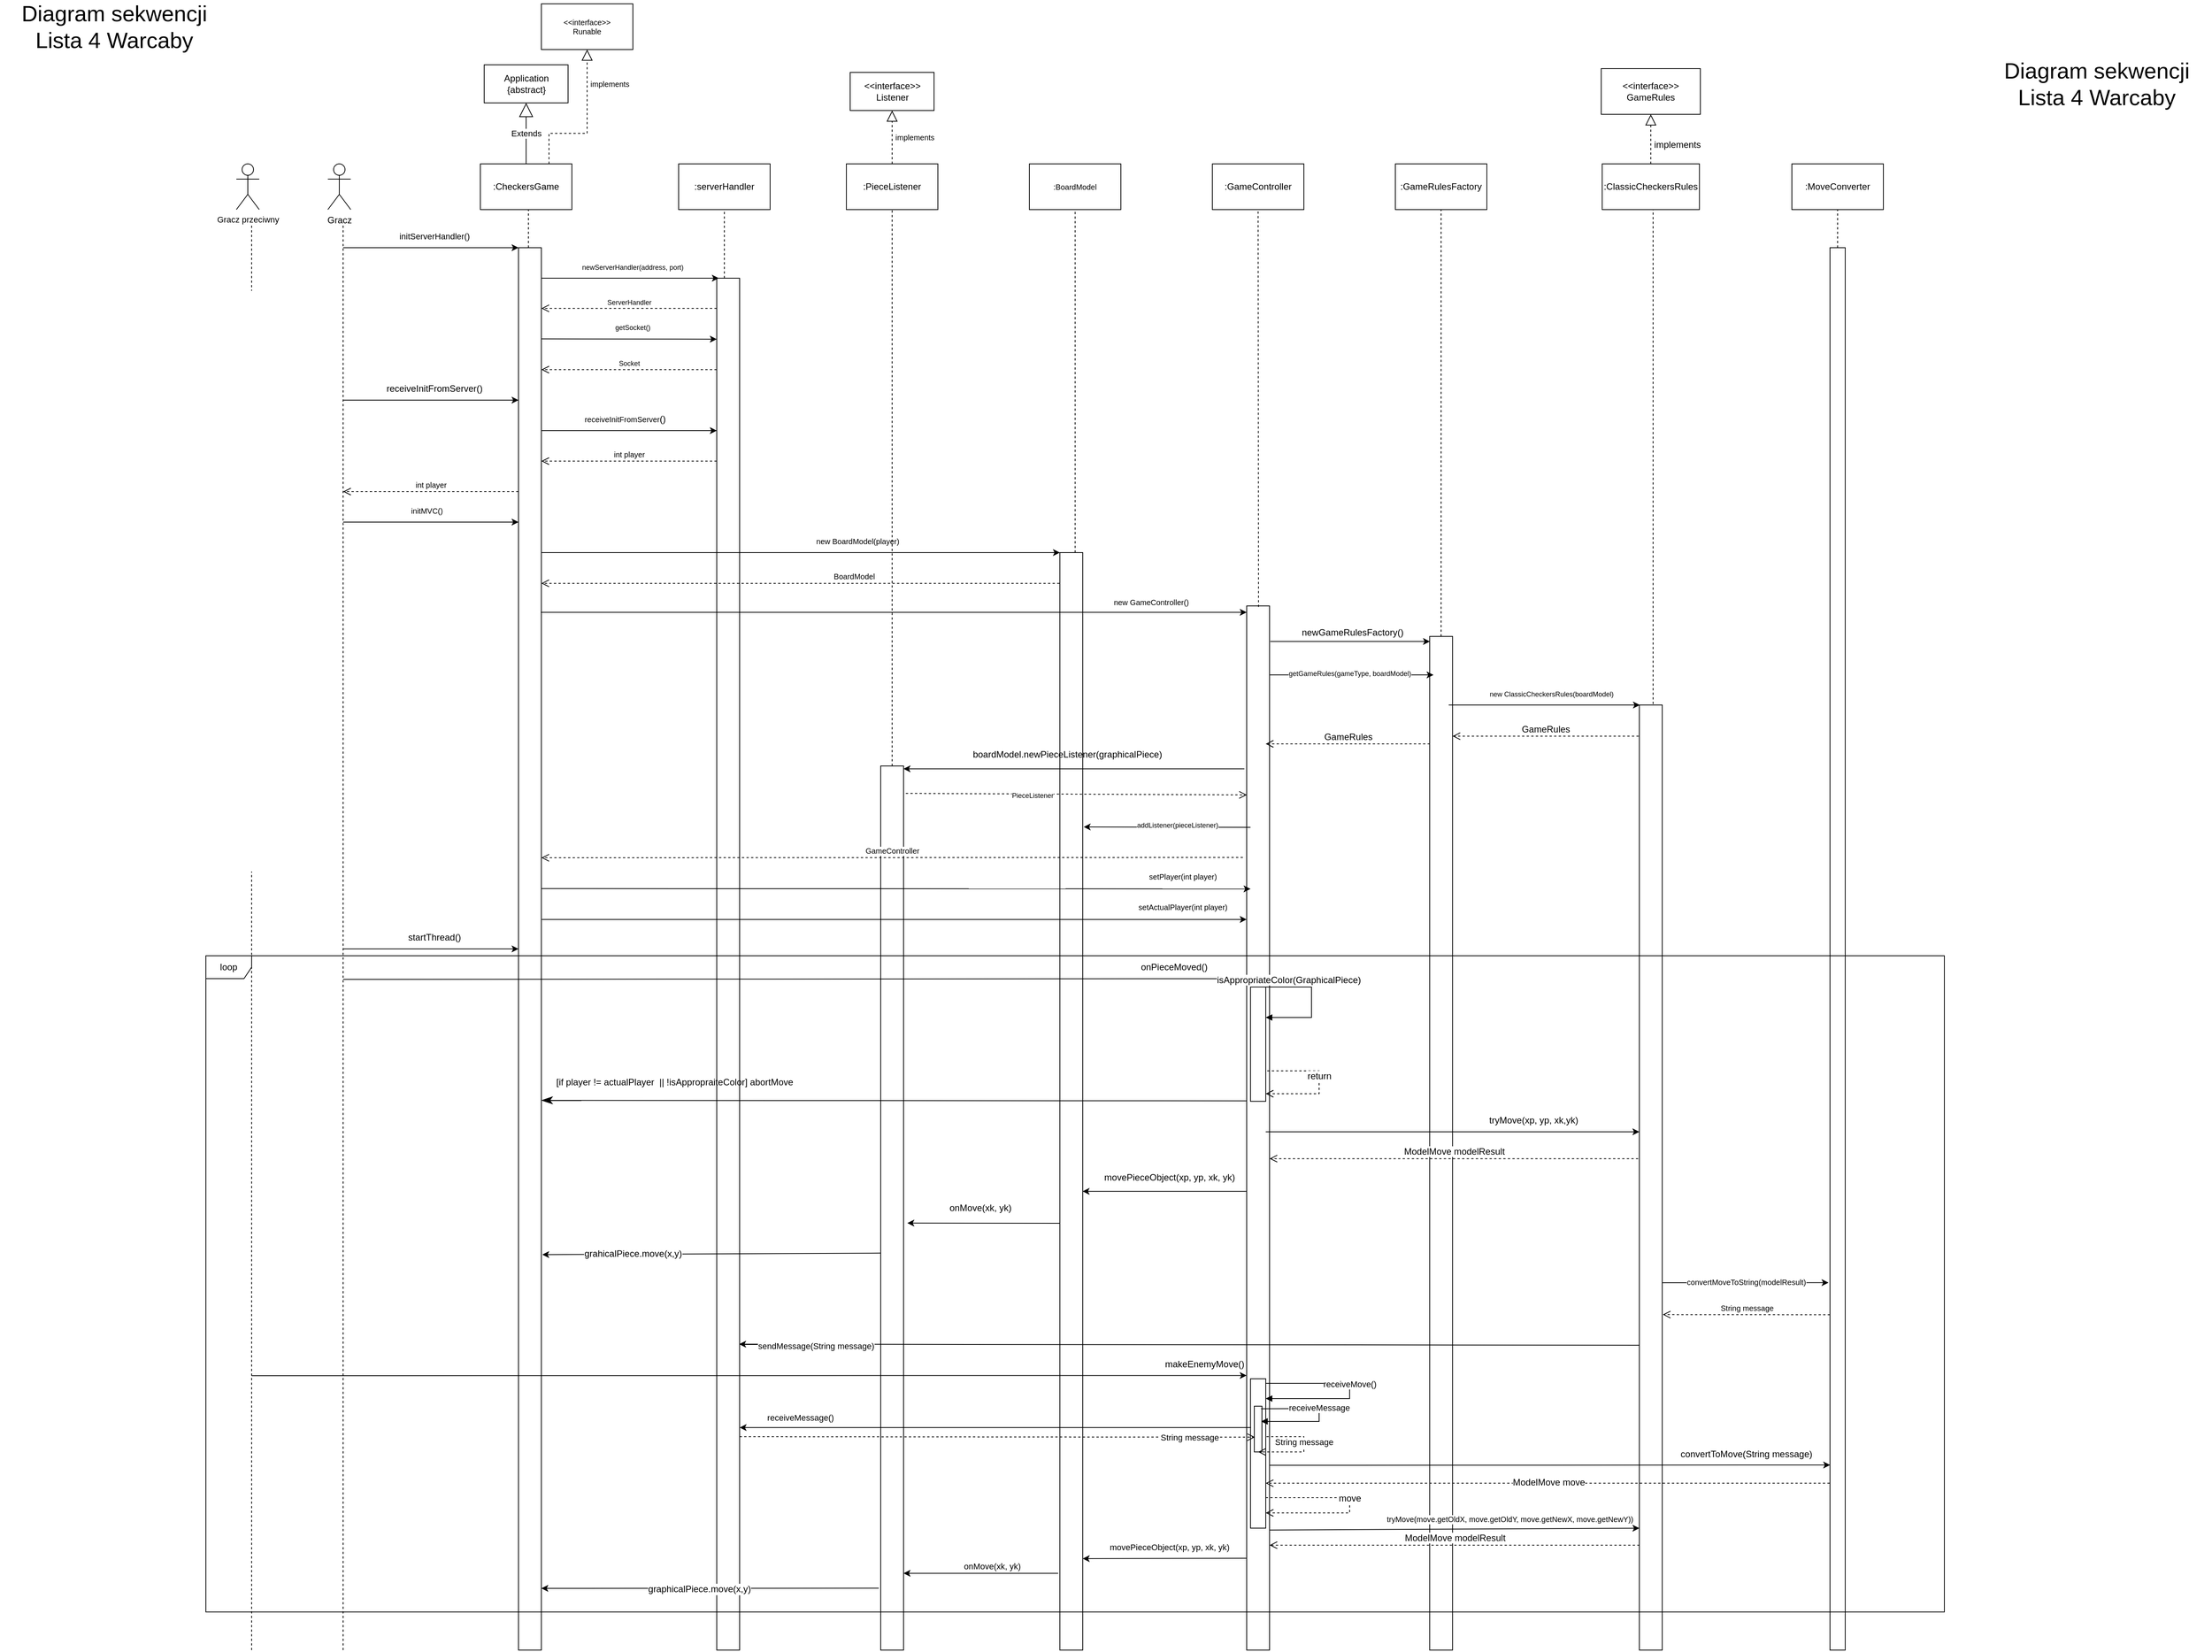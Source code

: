 <mxfile version="20.8.10" type="device"><diagram name="Strona-1" id="lXrNMwkZXR7AoX8-k053"><mxGraphModel dx="1886" dy="1742" grid="1" gridSize="10" guides="1" tooltips="1" connect="1" arrows="1" fold="1" page="1" pageScale="1" pageWidth="827" pageHeight="1169" math="0" shadow="0"><root><mxCell id="0"/><mxCell id="1" parent="0"/><mxCell id="76UnnW4tgVue0KUKoOTe-1" value="Gracz" style="shape=umlActor;verticalLabelPosition=bottom;verticalAlign=top;html=1;outlineConnect=0;" vertex="1" parent="1"><mxGeometry x="340" y="130" width="30" height="60" as="geometry"/></mxCell><mxCell id="76UnnW4tgVue0KUKoOTe-7" value="" style="endArrow=none;dashed=1;html=1;rounded=0;" edge="1" parent="1"><mxGeometry width="50" height="50" relative="1" as="geometry"><mxPoint x="360" y="2080" as="sourcePoint"/><mxPoint x="360" y="210" as="targetPoint"/></mxGeometry></mxCell><mxCell id="76UnnW4tgVue0KUKoOTe-8" value=":CheckersGame" style="rounded=0;whiteSpace=wrap;html=1;" vertex="1" parent="1"><mxGeometry x="540" y="130" width="120" height="60" as="geometry"/></mxCell><mxCell id="76UnnW4tgVue0KUKoOTe-9" value="" style="endArrow=classic;html=1;rounded=0;" edge="1" parent="1" target="76UnnW4tgVue0KUKoOTe-10"><mxGeometry width="50" height="50" relative="1" as="geometry"><mxPoint x="360" y="240" as="sourcePoint"/><mxPoint x="560" y="240" as="targetPoint"/></mxGeometry></mxCell><mxCell id="76UnnW4tgVue0KUKoOTe-10" value="" style="html=1;points=[];perimeter=orthogonalPerimeter;" vertex="1" parent="1"><mxGeometry x="590" y="240" width="30" height="1840" as="geometry"/></mxCell><mxCell id="76UnnW4tgVue0KUKoOTe-11" value="" style="endArrow=none;dashed=1;html=1;rounded=0;" edge="1" parent="1"><mxGeometry width="50" height="50" relative="1" as="geometry"><mxPoint x="603" y="240" as="sourcePoint"/><mxPoint x="603" y="190" as="targetPoint"/></mxGeometry></mxCell><mxCell id="76UnnW4tgVue0KUKoOTe-12" value="&lt;font style=&quot;font-size: 11px;&quot;&gt;initServerHandler()&lt;/font&gt;" style="text;html=1;strokeColor=none;fillColor=none;align=center;verticalAlign=middle;whiteSpace=wrap;rounded=0;" vertex="1" parent="1"><mxGeometry x="450" y="210" width="60" height="30" as="geometry"/></mxCell><mxCell id="76UnnW4tgVue0KUKoOTe-13" value=":serverHandler" style="rounded=0;whiteSpace=wrap;html=1;" vertex="1" parent="1"><mxGeometry x="800" y="130" width="120" height="60" as="geometry"/></mxCell><mxCell id="76UnnW4tgVue0KUKoOTe-14" value="" style="endArrow=none;dashed=1;html=1;rounded=0;entryX=0.5;entryY=1;entryDx=0;entryDy=0;" edge="1" parent="1" target="76UnnW4tgVue0KUKoOTe-13"><mxGeometry width="50" height="50" relative="1" as="geometry"><mxPoint x="860" y="280" as="sourcePoint"/><mxPoint x="880" y="270" as="targetPoint"/></mxGeometry></mxCell><mxCell id="76UnnW4tgVue0KUKoOTe-15" value="" style="html=1;points=[];perimeter=orthogonalPerimeter;" vertex="1" parent="1"><mxGeometry x="850" y="280" width="30" height="1800" as="geometry"/></mxCell><mxCell id="76UnnW4tgVue0KUKoOTe-16" value="&lt;font style=&quot;font-size: 9px;&quot;&gt;newServerHandler(address, port)&lt;/font&gt;" style="text;html=1;strokeColor=none;fillColor=none;align=center;verticalAlign=middle;whiteSpace=wrap;rounded=0;fontSize=11;" vertex="1" parent="1"><mxGeometry x="660" y="250" width="160" height="30" as="geometry"/></mxCell><mxCell id="76UnnW4tgVue0KUKoOTe-20" value="" style="endArrow=classic;html=1;rounded=0;entryX=0.089;entryY=0;entryDx=0;entryDy=0;entryPerimeter=0;" edge="1" parent="1" target="76UnnW4tgVue0KUKoOTe-15"><mxGeometry width="50" height="50" relative="1" as="geometry"><mxPoint x="620" y="280" as="sourcePoint"/><mxPoint x="700" y="260" as="targetPoint"/></mxGeometry></mxCell><mxCell id="76UnnW4tgVue0KUKoOTe-21" value="ServerHandler" style="html=1;verticalAlign=bottom;endArrow=open;dashed=1;endSize=8;rounded=0;fontSize=9;exitX=0;exitY=0.022;exitDx=0;exitDy=0;exitPerimeter=0;" edge="1" parent="1" source="76UnnW4tgVue0KUKoOTe-15" target="76UnnW4tgVue0KUKoOTe-10"><mxGeometry relative="1" as="geometry"><mxPoint x="476.66" y="280.32" as="sourcePoint"/><mxPoint x="330" y="280.32" as="targetPoint"/></mxGeometry></mxCell><mxCell id="76UnnW4tgVue0KUKoOTe-22" value="" style="endArrow=classic;html=1;rounded=0;fontSize=9;exitX=1;exitY=0.065;exitDx=0;exitDy=0;exitPerimeter=0;" edge="1" parent="1" source="76UnnW4tgVue0KUKoOTe-10"><mxGeometry width="50" height="50" relative="1" as="geometry"><mxPoint x="330" y="317.28" as="sourcePoint"/><mxPoint x="850" y="360" as="targetPoint"/></mxGeometry></mxCell><mxCell id="76UnnW4tgVue0KUKoOTe-23" value="getSocket()" style="text;html=1;strokeColor=none;fillColor=none;align=center;verticalAlign=middle;whiteSpace=wrap;rounded=0;fontSize=9;" vertex="1" parent="1"><mxGeometry x="710" y="330" width="60" height="30" as="geometry"/></mxCell><mxCell id="76UnnW4tgVue0KUKoOTe-24" value="Socket" style="html=1;verticalAlign=bottom;endArrow=open;dashed=1;endSize=8;rounded=0;fontSize=9;" edge="1" parent="1"><mxGeometry relative="1" as="geometry"><mxPoint x="850" y="400" as="sourcePoint"/><mxPoint x="620" y="400" as="targetPoint"/></mxGeometry></mxCell><mxCell id="76UnnW4tgVue0KUKoOTe-25" value="" style="endArrow=classic;html=1;rounded=0;fontSize=9;" edge="1" parent="1"><mxGeometry width="50" height="50" relative="1" as="geometry"><mxPoint x="360" y="440" as="sourcePoint"/><mxPoint x="590" y="440" as="targetPoint"/></mxGeometry></mxCell><mxCell id="76UnnW4tgVue0KUKoOTe-26" value="&lt;font style=&quot;font-size: 12px;&quot;&gt;receiveInitFromServer()&lt;/font&gt;" style="text;html=1;strokeColor=none;fillColor=none;align=center;verticalAlign=middle;whiteSpace=wrap;rounded=0;fontSize=9;" vertex="1" parent="1"><mxGeometry x="450" y="410" width="60" height="30" as="geometry"/></mxCell><mxCell id="76UnnW4tgVue0KUKoOTe-27" value="&lt;font style=&quot;font-size: 10px;&quot;&gt;receiveInitFromServer&lt;/font&gt;()" style="text;html=1;strokeColor=none;fillColor=none;align=center;verticalAlign=middle;whiteSpace=wrap;rounded=0;fontSize=12;" vertex="1" parent="1"><mxGeometry x="700" y="450" width="60" height="30" as="geometry"/></mxCell><mxCell id="76UnnW4tgVue0KUKoOTe-28" value="" style="endArrow=classic;html=1;rounded=0;fontSize=12;" edge="1" parent="1" source="76UnnW4tgVue0KUKoOTe-10"><mxGeometry width="50" height="50" relative="1" as="geometry"><mxPoint x="720" y="480" as="sourcePoint"/><mxPoint x="850" y="480" as="targetPoint"/></mxGeometry></mxCell><mxCell id="76UnnW4tgVue0KUKoOTe-29" value="int player" style="html=1;verticalAlign=bottom;endArrow=open;dashed=1;endSize=8;rounded=0;fontSize=10;" edge="1" parent="1" source="76UnnW4tgVue0KUKoOTe-15"><mxGeometry relative="1" as="geometry"><mxPoint x="805.33" y="520" as="sourcePoint"/><mxPoint x="620" y="520" as="targetPoint"/></mxGeometry></mxCell><mxCell id="76UnnW4tgVue0KUKoOTe-30" value="int player" style="html=1;verticalAlign=bottom;endArrow=open;dashed=1;endSize=8;rounded=0;fontSize=10;" edge="1" parent="1"><mxGeometry relative="1" as="geometry"><mxPoint x="590" y="560" as="sourcePoint"/><mxPoint x="360" y="560" as="targetPoint"/></mxGeometry></mxCell><mxCell id="76UnnW4tgVue0KUKoOTe-31" value="" style="endArrow=classic;html=1;rounded=0;fontSize=10;" edge="1" parent="1" target="76UnnW4tgVue0KUKoOTe-10"><mxGeometry width="50" height="50" relative="1" as="geometry"><mxPoint x="360" y="600" as="sourcePoint"/><mxPoint x="570" y="600" as="targetPoint"/></mxGeometry></mxCell><mxCell id="76UnnW4tgVue0KUKoOTe-32" value=":BoardModel" style="rounded=0;whiteSpace=wrap;html=1;fontSize=10;" vertex="1" parent="1"><mxGeometry x="1260" y="130" width="120" height="60" as="geometry"/></mxCell><mxCell id="76UnnW4tgVue0KUKoOTe-33" value="" style="endArrow=none;dashed=1;html=1;rounded=0;entryX=0.5;entryY=1;entryDx=0;entryDy=0;" edge="1" parent="1" target="76UnnW4tgVue0KUKoOTe-32"><mxGeometry width="50" height="50" relative="1" as="geometry"><mxPoint x="1320" y="640" as="sourcePoint"/><mxPoint x="1180" y="130" as="targetPoint"/></mxGeometry></mxCell><mxCell id="76UnnW4tgVue0KUKoOTe-34" value="initMVC()" style="text;html=1;strokeColor=none;fillColor=none;align=center;verticalAlign=middle;whiteSpace=wrap;rounded=0;fontSize=10;" vertex="1" parent="1"><mxGeometry x="440" y="570" width="60" height="30" as="geometry"/></mxCell><mxCell id="76UnnW4tgVue0KUKoOTe-35" value="" style="endArrow=classic;html=1;rounded=0;fontSize=10;" edge="1" parent="1" target="76UnnW4tgVue0KUKoOTe-36"><mxGeometry width="50" height="50" relative="1" as="geometry"><mxPoint x="620" y="640" as="sourcePoint"/><mxPoint x="1280" y="640" as="targetPoint"/></mxGeometry></mxCell><mxCell id="76UnnW4tgVue0KUKoOTe-36" value="" style="html=1;points=[];perimeter=orthogonalPerimeter;" vertex="1" parent="1"><mxGeometry x="1300" y="640" width="30" height="1440" as="geometry"/></mxCell><mxCell id="76UnnW4tgVue0KUKoOTe-37" value="new BoardModel(player)" style="text;html=1;strokeColor=none;fillColor=none;align=center;verticalAlign=middle;whiteSpace=wrap;rounded=0;fontSize=10;" vertex="1" parent="1"><mxGeometry x="970" y="610" width="130" height="30" as="geometry"/></mxCell><mxCell id="76UnnW4tgVue0KUKoOTe-38" value="BoardModel" style="html=1;verticalAlign=bottom;endArrow=open;dashed=1;endSize=8;rounded=0;fontSize=10;exitX=-0.019;exitY=0.028;exitDx=0;exitDy=0;exitPerimeter=0;" edge="1" parent="1" source="76UnnW4tgVue0KUKoOTe-36" target="76UnnW4tgVue0KUKoOTe-10"><mxGeometry x="-0.207" relative="1" as="geometry"><mxPoint x="1045.325" y="700.0" as="sourcePoint"/><mxPoint x="700" y="700.0" as="targetPoint"/><mxPoint as="offset"/></mxGeometry></mxCell><mxCell id="76UnnW4tgVue0KUKoOTe-39" value="" style="endArrow=classic;html=1;rounded=0;fontSize=10;exitX=0.974;exitY=0.26;exitDx=0;exitDy=0;exitPerimeter=0;" edge="1" parent="1" source="76UnnW4tgVue0KUKoOTe-10" target="76UnnW4tgVue0KUKoOTe-43"><mxGeometry width="50" height="50" relative="1" as="geometry"><mxPoint x="330.06" y="640.88" as="sourcePoint"/><mxPoint x="1530" y="718" as="targetPoint"/></mxGeometry></mxCell><mxCell id="76UnnW4tgVue0KUKoOTe-40" value="new GameController()" style="text;html=1;strokeColor=none;fillColor=none;align=center;verticalAlign=middle;whiteSpace=wrap;rounded=0;fontSize=10;" vertex="1" parent="1"><mxGeometry x="1360" y="690" width="120" height="30" as="geometry"/></mxCell><mxCell id="76UnnW4tgVue0KUKoOTe-42" value=":GameController" style="rounded=0;whiteSpace=wrap;html=1;" vertex="1" parent="1"><mxGeometry x="1500" y="130" width="120" height="60" as="geometry"/></mxCell><mxCell id="76UnnW4tgVue0KUKoOTe-43" value="" style="html=1;points=[];perimeter=orthogonalPerimeter;" vertex="1" parent="1"><mxGeometry x="1545" y="710" width="30" height="1370" as="geometry"/></mxCell><mxCell id="76UnnW4tgVue0KUKoOTe-44" value="" style="endArrow=none;dashed=1;html=1;rounded=0;entryX=0.5;entryY=1;entryDx=0;entryDy=0;exitX=0.518;exitY=0.001;exitDx=0;exitDy=0;exitPerimeter=0;" edge="1" parent="1" source="76UnnW4tgVue0KUKoOTe-43" target="76UnnW4tgVue0KUKoOTe-42"><mxGeometry width="50" height="50" relative="1" as="geometry"><mxPoint x="1330" y="350" as="sourcePoint"/><mxPoint x="1380" y="300" as="targetPoint"/></mxGeometry></mxCell><mxCell id="76UnnW4tgVue0KUKoOTe-45" value=":GameRulesFactory" style="rounded=0;whiteSpace=wrap;html=1;" vertex="1" parent="1"><mxGeometry x="1740" y="130" width="120" height="60" as="geometry"/></mxCell><mxCell id="76UnnW4tgVue0KUKoOTe-46" value="" style="endArrow=classic;html=1;rounded=0;exitX=1.033;exitY=0.034;exitDx=0;exitDy=0;exitPerimeter=0;entryX=0.01;entryY=0.005;entryDx=0;entryDy=0;entryPerimeter=0;" edge="1" parent="1" source="76UnnW4tgVue0KUKoOTe-43" target="76UnnW4tgVue0KUKoOTe-47"><mxGeometry width="50" height="50" relative="1" as="geometry"><mxPoint x="1600" y="760" as="sourcePoint"/><mxPoint x="1780" y="757" as="targetPoint"/></mxGeometry></mxCell><mxCell id="76UnnW4tgVue0KUKoOTe-47" value="" style="html=1;points=[];perimeter=orthogonalPerimeter;" vertex="1" parent="1"><mxGeometry x="1785" y="750" width="30" height="1330" as="geometry"/></mxCell><mxCell id="76UnnW4tgVue0KUKoOTe-48" value="" style="endArrow=none;dashed=1;html=1;rounded=0;" edge="1" parent="1" source="76UnnW4tgVue0KUKoOTe-47" target="76UnnW4tgVue0KUKoOTe-45"><mxGeometry width="50" height="50" relative="1" as="geometry"><mxPoint x="1860" y="690" as="sourcePoint"/><mxPoint x="1910" y="640" as="targetPoint"/></mxGeometry></mxCell><mxCell id="76UnnW4tgVue0KUKoOTe-49" value="newGameRulesFactory()" style="text;html=1;strokeColor=none;fillColor=none;align=center;verticalAlign=middle;whiteSpace=wrap;rounded=0;" vertex="1" parent="1"><mxGeometry x="1654" y="730" width="60" height="30" as="geometry"/></mxCell><mxCell id="76UnnW4tgVue0KUKoOTe-51" value="" style="endArrow=classic;html=1;rounded=0;entryX=0.167;entryY=0.038;entryDx=0;entryDy=0;entryPerimeter=0;" edge="1" parent="1" source="76UnnW4tgVue0KUKoOTe-43" target="76UnnW4tgVue0KUKoOTe-47"><mxGeometry width="50" height="50" relative="1" as="geometry"><mxPoint x="1590" y="800" as="sourcePoint"/><mxPoint x="1770" y="800" as="targetPoint"/></mxGeometry></mxCell><mxCell id="76UnnW4tgVue0KUKoOTe-52" value="&lt;font style=&quot;font-size: 9px;&quot;&gt;getGameRules(gameType, boardModel)&lt;/font&gt;" style="edgeLabel;html=1;align=center;verticalAlign=middle;resizable=0;points=[];" vertex="1" connectable="0" parent="76UnnW4tgVue0KUKoOTe-51"><mxGeometry x="-0.259" y="3" relative="1" as="geometry"><mxPoint x="25" as="offset"/></mxGeometry></mxCell><mxCell id="76UnnW4tgVue0KUKoOTe-53" value="&lt;font style=&quot;font-size: 12px;&quot;&gt;:ClassicCheckersRules&lt;br&gt;&lt;/font&gt;" style="rounded=0;whiteSpace=wrap;html=1;fontSize=9;" vertex="1" parent="1"><mxGeometry x="2011.25" y="130" width="127.5" height="60" as="geometry"/></mxCell><mxCell id="76UnnW4tgVue0KUKoOTe-54" value="" style="endArrow=classic;html=1;rounded=0;fontSize=9;entryX=0.022;entryY=0;entryDx=0;entryDy=0;entryPerimeter=0;" edge="1" parent="1" target="76UnnW4tgVue0KUKoOTe-55"><mxGeometry width="50" height="50" relative="1" as="geometry"><mxPoint x="1810" y="840" as="sourcePoint"/><mxPoint x="1960" y="850" as="targetPoint"/></mxGeometry></mxCell><mxCell id="76UnnW4tgVue0KUKoOTe-55" value="" style="html=1;points=[];perimeter=orthogonalPerimeter;fontSize=12;" vertex="1" parent="1"><mxGeometry x="2060" y="840" width="30" height="1240" as="geometry"/></mxCell><mxCell id="76UnnW4tgVue0KUKoOTe-56" value="" style="endArrow=none;dashed=1;html=1;rounded=0;fontSize=12;exitX=0.6;exitY=-0.001;exitDx=0;exitDy=0;exitPerimeter=0;" edge="1" parent="1" source="76UnnW4tgVue0KUKoOTe-55"><mxGeometry width="50" height="50" relative="1" as="geometry"><mxPoint x="1910" y="750" as="sourcePoint"/><mxPoint x="2078" y="190" as="targetPoint"/></mxGeometry></mxCell><mxCell id="76UnnW4tgVue0KUKoOTe-57" value="&lt;font style=&quot;font-size: 9px;&quot;&gt;new ClassicCheckersRules(boardModel)&lt;/font&gt;" style="text;html=1;strokeColor=none;fillColor=none;align=center;verticalAlign=middle;whiteSpace=wrap;rounded=0;fontSize=12;" vertex="1" parent="1"><mxGeometry x="1860" y="810" width="170" height="30" as="geometry"/></mxCell><mxCell id="76UnnW4tgVue0KUKoOTe-58" value="GameRules" style="html=1;verticalAlign=bottom;endArrow=open;dashed=1;endSize=8;rounded=0;fontSize=12;exitX=-0.027;exitY=0.033;exitDx=0;exitDy=0;exitPerimeter=0;" edge="1" parent="1" source="76UnnW4tgVue0KUKoOTe-55" target="76UnnW4tgVue0KUKoOTe-47"><mxGeometry relative="1" as="geometry"><mxPoint x="1810" y="830" as="sourcePoint"/><mxPoint x="1730" y="830" as="targetPoint"/></mxGeometry></mxCell><mxCell id="76UnnW4tgVue0KUKoOTe-59" value="GameRules" style="html=1;verticalAlign=bottom;endArrow=open;dashed=1;endSize=8;rounded=0;fontSize=12;exitX=0.011;exitY=0.106;exitDx=0;exitDy=0;exitPerimeter=0;" edge="1" parent="1" source="76UnnW4tgVue0KUKoOTe-47"><mxGeometry relative="1" as="geometry"><mxPoint x="1774.19" y="890.92" as="sourcePoint"/><mxPoint x="1570" y="891" as="targetPoint"/></mxGeometry></mxCell><mxCell id="76UnnW4tgVue0KUKoOTe-60" value=":PieceListener" style="rounded=0;whiteSpace=wrap;html=1;fontSize=12;" vertex="1" parent="1"><mxGeometry x="1020" y="130" width="120" height="60" as="geometry"/></mxCell><mxCell id="76UnnW4tgVue0KUKoOTe-61" value="" style="html=1;points=[];perimeter=orthogonalPerimeter;fontSize=12;" vertex="1" parent="1"><mxGeometry x="1065" y="920" width="30" height="1160" as="geometry"/></mxCell><mxCell id="76UnnW4tgVue0KUKoOTe-62" value="" style="endArrow=none;dashed=1;html=1;rounded=0;fontSize=12;entryX=0.5;entryY=1;entryDx=0;entryDy=0;" edge="1" parent="1" source="76UnnW4tgVue0KUKoOTe-61" target="76UnnW4tgVue0KUKoOTe-60"><mxGeometry width="50" height="50" relative="1" as="geometry"><mxPoint x="1200" y="720" as="sourcePoint"/><mxPoint x="1250" y="670" as="targetPoint"/></mxGeometry></mxCell><mxCell id="76UnnW4tgVue0KUKoOTe-63" value="" style="endArrow=classic;html=1;rounded=0;fontSize=12;exitX=-0.102;exitY=0.156;exitDx=0;exitDy=0;exitPerimeter=0;" edge="1" parent="1" source="76UnnW4tgVue0KUKoOTe-43" target="76UnnW4tgVue0KUKoOTe-61"><mxGeometry width="50" height="50" relative="1" as="geometry"><mxPoint x="1580" y="990" as="sourcePoint"/><mxPoint x="1220" y="930" as="targetPoint"/></mxGeometry></mxCell><mxCell id="76UnnW4tgVue0KUKoOTe-64" value="&lt;font style=&quot;font-size: 12px;&quot;&gt;&lt;font style=&quot;font-size: 12px;&quot;&gt;boardModel&lt;/font&gt;.newPieceListener(graphicalPiece)&lt;/font&gt;" style="text;html=1;strokeColor=none;fillColor=none;align=center;verticalAlign=middle;whiteSpace=wrap;rounded=0;fontSize=10;" vertex="1" parent="1"><mxGeometry x="1280" y="890" width="60" height="30" as="geometry"/></mxCell><mxCell id="76UnnW4tgVue0KUKoOTe-65" value="" style="html=1;verticalAlign=bottom;endArrow=open;dashed=1;endSize=8;rounded=0;fontSize=12;exitX=1.1;exitY=0.031;exitDx=0;exitDy=0;exitPerimeter=0;entryX=0.009;entryY=0.181;entryDx=0;entryDy=0;entryPerimeter=0;" edge="1" parent="1" source="76UnnW4tgVue0KUKoOTe-61" target="76UnnW4tgVue0KUKoOTe-43"><mxGeometry relative="1" as="geometry"><mxPoint x="1280" y="980" as="sourcePoint"/><mxPoint x="1540" y="960" as="targetPoint"/></mxGeometry></mxCell><mxCell id="76UnnW4tgVue0KUKoOTe-66" value="PieceListener" style="edgeLabel;html=1;align=center;verticalAlign=middle;resizable=0;points=[];fontSize=9;" vertex="1" connectable="0" parent="76UnnW4tgVue0KUKoOTe-65"><mxGeometry x="-0.224" y="-2" relative="1" as="geometry"><mxPoint x="-8" as="offset"/></mxGeometry></mxCell><mxCell id="76UnnW4tgVue0KUKoOTe-67" value="" style="endArrow=classic;html=1;rounded=0;fontSize=9;exitX=0.167;exitY=0.212;exitDx=0;exitDy=0;exitPerimeter=0;entryX=1.043;entryY=0.25;entryDx=0;entryDy=0;entryPerimeter=0;" edge="1" parent="1" source="76UnnW4tgVue0KUKoOTe-43" target="76UnnW4tgVue0KUKoOTe-36"><mxGeometry width="50" height="50" relative="1" as="geometry"><mxPoint x="1240" y="1070" as="sourcePoint"/><mxPoint x="1320" y="990" as="targetPoint"/></mxGeometry></mxCell><mxCell id="76UnnW4tgVue0KUKoOTe-68" value="addListener(pieceListener)" style="edgeLabel;html=1;align=center;verticalAlign=middle;resizable=0;points=[];fontSize=9;" vertex="1" connectable="0" parent="76UnnW4tgVue0KUKoOTe-67"><mxGeometry x="-0.441" y="1" relative="1" as="geometry"><mxPoint x="-35" y="-4" as="offset"/></mxGeometry></mxCell><mxCell id="76UnnW4tgVue0KUKoOTe-69" value="GameController" style="html=1;verticalAlign=bottom;endArrow=open;dashed=1;endSize=8;rounded=0;fontSize=10;entryX=1;entryY=0.435;entryDx=0;entryDy=0;entryPerimeter=0;" edge="1" parent="1" target="76UnnW4tgVue0KUKoOTe-10"><mxGeometry relative="1" as="geometry"><mxPoint x="1540" y="1040" as="sourcePoint"/><mxPoint x="1020" y="1090" as="targetPoint"/></mxGeometry></mxCell><mxCell id="76UnnW4tgVue0KUKoOTe-70" value="" style="endArrow=classic;html=1;rounded=0;fontSize=12;exitX=0.996;exitY=0.457;exitDx=0;exitDy=0;exitPerimeter=0;entryX=0.167;entryY=0.271;entryDx=0;entryDy=0;entryPerimeter=0;" edge="1" parent="1" source="76UnnW4tgVue0KUKoOTe-10" target="76UnnW4tgVue0KUKoOTe-43"><mxGeometry width="50" height="50" relative="1" as="geometry"><mxPoint x="750" y="1200" as="sourcePoint"/><mxPoint x="1541" y="1081" as="targetPoint"/></mxGeometry></mxCell><mxCell id="76UnnW4tgVue0KUKoOTe-71" value="setPlayer(int player)" style="text;html=1;strokeColor=none;fillColor=none;align=center;verticalAlign=middle;whiteSpace=wrap;rounded=0;fontSize=10;" vertex="1" parent="1"><mxGeometry x="1400" y="1050" width="122.5" height="30" as="geometry"/></mxCell><mxCell id="76UnnW4tgVue0KUKoOTe-74" value="" style="endArrow=classic;html=1;rounded=0;fontSize=12;exitX=1.022;exitY=0.479;exitDx=0;exitDy=0;exitPerimeter=0;" edge="1" parent="1" source="76UnnW4tgVue0KUKoOTe-10" target="76UnnW4tgVue0KUKoOTe-43"><mxGeometry width="50" height="50" relative="1" as="geometry"><mxPoint x="970" y="1130" as="sourcePoint"/><mxPoint x="1020" y="1080" as="targetPoint"/></mxGeometry></mxCell><mxCell id="76UnnW4tgVue0KUKoOTe-75" value="setActualPlayer(int player)" style="text;html=1;strokeColor=none;fillColor=none;align=center;verticalAlign=middle;whiteSpace=wrap;rounded=0;fontSize=10;" vertex="1" parent="1"><mxGeometry x="1400" y="1090" width="122.5" height="30" as="geometry"/></mxCell><mxCell id="76UnnW4tgVue0KUKoOTe-76" value="" style="endArrow=classic;html=1;rounded=0;fontSize=12;" edge="1" parent="1" target="76UnnW4tgVue0KUKoOTe-10"><mxGeometry width="50" height="50" relative="1" as="geometry"><mxPoint x="360" y="1160" as="sourcePoint"/><mxPoint x="540" y="1220" as="targetPoint"/></mxGeometry></mxCell><mxCell id="76UnnW4tgVue0KUKoOTe-77" value="&lt;font style=&quot;font-size: 12px;&quot;&gt;startThread()&lt;/font&gt;" style="text;html=1;strokeColor=none;fillColor=none;align=center;verticalAlign=middle;whiteSpace=wrap;rounded=0;fontSize=10;" vertex="1" parent="1"><mxGeometry x="450" y="1130" width="60" height="30" as="geometry"/></mxCell><mxCell id="76UnnW4tgVue0KUKoOTe-78" value="" style="endArrow=classic;html=1;rounded=0;fontSize=12;entryX=0.059;entryY=0.357;entryDx=0;entryDy=0;entryPerimeter=0;" edge="1" parent="1" target="76UnnW4tgVue0KUKoOTe-43"><mxGeometry width="50" height="50" relative="1" as="geometry"><mxPoint x="360" y="1200" as="sourcePoint"/><mxPoint x="1130" y="1200" as="targetPoint"/></mxGeometry></mxCell><mxCell id="76UnnW4tgVue0KUKoOTe-79" value="onPieceMoved()" style="text;html=1;strokeColor=none;fillColor=none;align=center;verticalAlign=middle;whiteSpace=wrap;rounded=0;fontSize=12;" vertex="1" parent="1"><mxGeometry x="1420" y="1169" width="60" height="30" as="geometry"/></mxCell><mxCell id="76UnnW4tgVue0KUKoOTe-80" value="" style="html=1;points=[];perimeter=orthogonalPerimeter;fontSize=12;" vertex="1" parent="1"><mxGeometry x="1550" y="1210" width="20" height="150" as="geometry"/></mxCell><mxCell id="76UnnW4tgVue0KUKoOTe-81" value="isAppropriateColor(GraphicalPiece)" style="html=1;verticalAlign=bottom;endArrow=block;rounded=0;fontSize=12;" edge="1" target="76UnnW4tgVue0KUKoOTe-80" parent="1"><mxGeometry x="-0.13" relative="1" as="geometry"><mxPoint x="1620" y="1210" as="sourcePoint"/><mxPoint x="1590" y="1250" as="targetPoint"/><Array as="points"><mxPoint x="1560" y="1210"/><mxPoint x="1630" y="1210"/><mxPoint x="1630" y="1250"/></Array><mxPoint as="offset"/></mxGeometry></mxCell><mxCell id="76UnnW4tgVue0KUKoOTe-82" value="return" style="html=1;verticalAlign=bottom;endArrow=open;dashed=1;endSize=8;rounded=0;fontSize=12;exitX=1.1;exitY=0.733;exitDx=0;exitDy=0;exitPerimeter=0;" edge="1" source="76UnnW4tgVue0KUKoOTe-80" parent="1"><mxGeometry relative="1" as="geometry"><mxPoint x="1570" y="1350" as="targetPoint"/><mxPoint x="1570" y="1280" as="sourcePoint"/><Array as="points"><mxPoint x="1640" y="1320"/><mxPoint x="1640" y="1350"/></Array></mxGeometry></mxCell><mxCell id="76UnnW4tgVue0KUKoOTe-83" value="" style="endArrow=classicThin;endFill=1;endSize=12;html=1;rounded=0;fontSize=12;exitX=-0.011;exitY=0.474;exitDx=0;exitDy=0;exitPerimeter=0;entryX=1;entryY=0.608;entryDx=0;entryDy=0;entryPerimeter=0;" edge="1" parent="1" source="76UnnW4tgVue0KUKoOTe-43" target="76UnnW4tgVue0KUKoOTe-10"><mxGeometry width="160" relative="1" as="geometry"><mxPoint x="1350" y="1380" as="sourcePoint"/><mxPoint x="650" y="1360" as="targetPoint"/></mxGeometry></mxCell><mxCell id="76UnnW4tgVue0KUKoOTe-84" value="[if player != actualPlayer&amp;nbsp; || !isAppropraiteColor] abortMove" style="text;html=1;strokeColor=none;fillColor=none;align=center;verticalAlign=middle;whiteSpace=wrap;rounded=0;fontSize=12;" vertex="1" parent="1"><mxGeometry x="610" y="1320" width="370" height="30" as="geometry"/></mxCell><mxCell id="76UnnW4tgVue0KUKoOTe-85" value="" style="endArrow=classic;html=1;rounded=0;fontSize=12;" edge="1" parent="1"><mxGeometry width="50" height="50" relative="1" as="geometry"><mxPoint x="1570" y="1400" as="sourcePoint"/><mxPoint x="2060" y="1400" as="targetPoint"/></mxGeometry></mxCell><mxCell id="76UnnW4tgVue0KUKoOTe-86" value="&lt;font style=&quot;font-size: 12px;&quot;&gt;tryMove(xp, yp, xk,yk)&lt;/font&gt;" style="text;html=1;strokeColor=none;fillColor=none;align=center;verticalAlign=middle;whiteSpace=wrap;rounded=0;fontSize=9;" vertex="1" parent="1"><mxGeometry x="1860" y="1370" width="122.5" height="30" as="geometry"/></mxCell><mxCell id="76UnnW4tgVue0KUKoOTe-87" value="&lt;font style=&quot;font-size: 12px;&quot;&gt;ModelMove modelResult&lt;/font&gt;" style="html=1;verticalAlign=bottom;endArrow=open;dashed=1;endSize=8;rounded=0;fontSize=10;exitX=-0.049;exitY=0.48;exitDx=0;exitDy=0;exitPerimeter=0;" edge="1" parent="1" source="76UnnW4tgVue0KUKoOTe-55" target="76UnnW4tgVue0KUKoOTe-43"><mxGeometry relative="1" as="geometry"><mxPoint x="1870" y="1490" as="sourcePoint"/><mxPoint x="1648" y="1490" as="targetPoint"/></mxGeometry></mxCell><mxCell id="76UnnW4tgVue0KUKoOTe-88" value="" style="endArrow=classic;html=1;rounded=0;fontSize=12;entryX=0.995;entryY=0.582;entryDx=0;entryDy=0;entryPerimeter=0;" edge="1" parent="1" source="76UnnW4tgVue0KUKoOTe-43" target="76UnnW4tgVue0KUKoOTe-36"><mxGeometry width="50" height="50" relative="1" as="geometry"><mxPoint x="1460" y="1540" as="sourcePoint"/><mxPoint x="1510" y="1490" as="targetPoint"/></mxGeometry></mxCell><mxCell id="76UnnW4tgVue0KUKoOTe-89" value="movePieceObject(xp, yp, xk, yk)" style="text;html=1;strokeColor=none;fillColor=none;align=center;verticalAlign=middle;whiteSpace=wrap;rounded=0;fontSize=12;" vertex="1" parent="1"><mxGeometry x="1350" y="1445" width="187.5" height="30" as="geometry"/></mxCell><mxCell id="76UnnW4tgVue0KUKoOTe-90" value="" style="endArrow=classic;html=1;rounded=0;fontSize=12;entryX=1.167;entryY=0.517;entryDx=0;entryDy=0;entryPerimeter=0;" edge="1" parent="1" target="76UnnW4tgVue0KUKoOTe-61"><mxGeometry width="50" height="50" relative="1" as="geometry"><mxPoint x="1300" y="1520" as="sourcePoint"/><mxPoint x="1110" y="1520" as="targetPoint"/></mxGeometry></mxCell><mxCell id="76UnnW4tgVue0KUKoOTe-91" value="&lt;font style=&quot;font-size: 12px;&quot;&gt;onMove(xk, yk)&lt;/font&gt;" style="text;html=1;strokeColor=none;fillColor=none;align=center;verticalAlign=middle;whiteSpace=wrap;rounded=0;fontSize=9;" vertex="1" parent="1"><mxGeometry x="1150.5" y="1485" width="90" height="30" as="geometry"/></mxCell><mxCell id="76UnnW4tgVue0KUKoOTe-92" value="" style="endArrow=classic;html=1;rounded=0;fontSize=12;entryX=1.04;entryY=0.718;entryDx=0;entryDy=0;entryPerimeter=0;exitX=0.007;exitY=0.551;exitDx=0;exitDy=0;exitPerimeter=0;" edge="1" parent="1" source="76UnnW4tgVue0KUKoOTe-61" target="76UnnW4tgVue0KUKoOTe-10"><mxGeometry width="50" height="50" relative="1" as="geometry"><mxPoint x="1060" y="1560" as="sourcePoint"/><mxPoint x="940" y="1560" as="targetPoint"/></mxGeometry></mxCell><mxCell id="76UnnW4tgVue0KUKoOTe-93" value="&lt;font style=&quot;font-size: 12px;&quot;&gt;grahicalPiece.move(x,y)&lt;/font&gt;" style="edgeLabel;html=1;align=center;verticalAlign=middle;resizable=0;points=[];fontSize=11;" vertex="1" connectable="0" parent="1"><mxGeometry x="740" y="1560" as="geometry"/></mxCell><mxCell id="76UnnW4tgVue0KUKoOTe-94" value=":MoveConverter" style="rounded=0;whiteSpace=wrap;html=1;fontSize=12;" vertex="1" parent="1"><mxGeometry x="2260" y="130" width="120" height="60" as="geometry"/></mxCell><mxCell id="76UnnW4tgVue0KUKoOTe-95" value="" style="endArrow=none;dashed=1;html=1;rounded=0;fontSize=12;entryX=0.5;entryY=1;entryDx=0;entryDy=0;" edge="1" parent="1" target="76UnnW4tgVue0KUKoOTe-94"><mxGeometry width="50" height="50" relative="1" as="geometry"><mxPoint x="2320" y="240" as="sourcePoint"/><mxPoint x="2260" y="60" as="targetPoint"/></mxGeometry></mxCell><mxCell id="76UnnW4tgVue0KUKoOTe-96" value="" style="html=1;points=[];perimeter=orthogonalPerimeter;fontSize=12;" vertex="1" parent="1"><mxGeometry x="2310" y="240" width="20" height="1840" as="geometry"/></mxCell><mxCell id="76UnnW4tgVue0KUKoOTe-97" value="" style="endArrow=classic;html=1;rounded=0;fontSize=12;entryX=-0.097;entryY=0.738;entryDx=0;entryDy=0;entryPerimeter=0;" edge="1" parent="1" target="76UnnW4tgVue0KUKoOTe-96"><mxGeometry width="50" height="50" relative="1" as="geometry"><mxPoint x="2090" y="1598" as="sourcePoint"/><mxPoint x="2609.675" y="1501.54" as="targetPoint"/></mxGeometry></mxCell><mxCell id="76UnnW4tgVue0KUKoOTe-98" value="convertMoveToString(modelResult)" style="edgeLabel;html=1;align=center;verticalAlign=middle;resizable=0;points=[];fontSize=10;" vertex="1" connectable="0" parent="76UnnW4tgVue0KUKoOTe-97"><mxGeometry x="-0.225" y="1" relative="1" as="geometry"><mxPoint x="25" as="offset"/></mxGeometry></mxCell><mxCell id="76UnnW4tgVue0KUKoOTe-99" value="String message" style="html=1;verticalAlign=bottom;endArrow=open;dashed=1;endSize=8;rounded=0;fontSize=10;entryX=1.024;entryY=0.645;entryDx=0;entryDy=0;entryPerimeter=0;" edge="1" parent="1" target="76UnnW4tgVue0KUKoOTe-55"><mxGeometry relative="1" as="geometry"><mxPoint x="2310" y="1640" as="sourcePoint"/><mxPoint x="1780" y="1650" as="targetPoint"/></mxGeometry></mxCell><mxCell id="76UnnW4tgVue0KUKoOTe-100" value="" style="endArrow=classic;html=1;rounded=0;fontSize=12;entryX=0.98;entryY=0.777;entryDx=0;entryDy=0;entryPerimeter=0;" edge="1" parent="1" target="76UnnW4tgVue0KUKoOTe-15"><mxGeometry width="50" height="50" relative="1" as="geometry"><mxPoint x="2060" y="1680" as="sourcePoint"/><mxPoint x="980" y="1680" as="targetPoint"/></mxGeometry></mxCell><mxCell id="76UnnW4tgVue0KUKoOTe-101" value="sendMessage(String message)" style="edgeLabel;html=1;align=center;verticalAlign=middle;resizable=0;points=[];fontSize=11;" vertex="1" connectable="0" parent="76UnnW4tgVue0KUKoOTe-100"><mxGeometry x="0.233" y="2" relative="1" as="geometry"><mxPoint x="-352" as="offset"/></mxGeometry></mxCell><mxCell id="76UnnW4tgVue0KUKoOTe-102" value="Gracz przeciwny" style="shape=umlActor;verticalLabelPosition=bottom;verticalAlign=top;html=1;fontSize=11;" vertex="1" parent="1"><mxGeometry x="220" y="130" width="30" height="60" as="geometry"/></mxCell><mxCell id="76UnnW4tgVue0KUKoOTe-103" value="" style="endArrow=none;dashed=1;html=1;rounded=0;fontSize=11;" edge="1" parent="1"><mxGeometry width="50" height="50" relative="1" as="geometry"><mxPoint x="240" y="2080" as="sourcePoint"/><mxPoint x="240" y="210" as="targetPoint"/></mxGeometry></mxCell><mxCell id="76UnnW4tgVue0KUKoOTe-104" value="" style="endArrow=classic;html=1;rounded=0;fontSize=11;entryX=-0.001;entryY=0.737;entryDx=0;entryDy=0;entryPerimeter=0;" edge="1" parent="1" target="76UnnW4tgVue0KUKoOTe-43"><mxGeometry width="50" height="50" relative="1" as="geometry"><mxPoint x="240" y="1720" as="sourcePoint"/><mxPoint x="1721" y="1720" as="targetPoint"/></mxGeometry></mxCell><mxCell id="76UnnW4tgVue0KUKoOTe-105" value="makeEnemyMove()" style="text;html=1;strokeColor=none;fillColor=none;align=center;verticalAlign=middle;whiteSpace=wrap;rounded=0;fontSize=12;" vertex="1" parent="1"><mxGeometry x="1460" y="1690" width="60" height="30" as="geometry"/></mxCell><mxCell id="76UnnW4tgVue0KUKoOTe-107" value="" style="html=1;points=[];perimeter=orthogonalPerimeter;fontSize=11;" vertex="1" parent="1"><mxGeometry x="1550" y="1724" width="20" height="196" as="geometry"/></mxCell><mxCell id="76UnnW4tgVue0KUKoOTe-108" value="receiveMove()" style="html=1;verticalAlign=bottom;endArrow=block;rounded=0;fontSize=11;" edge="1" parent="1"><mxGeometry relative="1" as="geometry"><mxPoint x="1570" y="1730" as="sourcePoint"/><mxPoint x="1570" y="1750" as="targetPoint"/><Array as="points"><mxPoint x="1680" y="1730"/><mxPoint x="1680" y="1750"/><mxPoint x="1650" y="1750"/></Array></mxGeometry></mxCell><mxCell id="76UnnW4tgVue0KUKoOTe-111" value="" style="html=1;points=[];perimeter=orthogonalPerimeter;fontSize=11;" vertex="1" parent="1"><mxGeometry x="1555" y="1760" width="10" height="60" as="geometry"/></mxCell><mxCell id="76UnnW4tgVue0KUKoOTe-112" value="receiveMessage" style="html=1;verticalAlign=bottom;endArrow=block;rounded=0;fontSize=11;exitX=0.9;exitY=0.056;exitDx=0;exitDy=0;exitPerimeter=0;entryX=0.9;entryY=0.333;entryDx=0;entryDy=0;entryPerimeter=0;" edge="1" target="76UnnW4tgVue0KUKoOTe-111" parent="1" source="76UnnW4tgVue0KUKoOTe-111"><mxGeometry relative="1" as="geometry"><mxPoint x="1620" y="1770" as="sourcePoint"/><mxPoint x="1610" y="1790" as="targetPoint"/><Array as="points"><mxPoint x="1640" y="1763"/><mxPoint x="1640" y="1780"/></Array></mxGeometry></mxCell><mxCell id="76UnnW4tgVue0KUKoOTe-113" value="String message" style="html=1;verticalAlign=bottom;endArrow=open;dashed=1;endSize=8;rounded=0;fontSize=11;entryX=0.5;entryY=1;entryDx=0;entryDy=0;entryPerimeter=0;" edge="1" parent="1" target="76UnnW4tgVue0KUKoOTe-111"><mxGeometry relative="1" as="geometry"><mxPoint x="1580" y="1820" as="targetPoint"/><mxPoint x="1571" y="1800" as="sourcePoint"/><Array as="points"><mxPoint x="1620" y="1800"/><mxPoint x="1620" y="1820"/></Array></mxGeometry></mxCell><mxCell id="76UnnW4tgVue0KUKoOTe-115" value="" style="endArrow=classic;html=1;rounded=0;fontSize=11;exitX=-0.433;exitY=0.467;exitDx=0;exitDy=0;exitPerimeter=0;" edge="1" parent="1" source="76UnnW4tgVue0KUKoOTe-111" target="76UnnW4tgVue0KUKoOTe-15"><mxGeometry width="50" height="50" relative="1" as="geometry"><mxPoint x="1630" y="1950" as="sourcePoint"/><mxPoint x="1680" y="1900" as="targetPoint"/></mxGeometry></mxCell><mxCell id="76UnnW4tgVue0KUKoOTe-116" value="receiveMessage()" style="text;html=1;strokeColor=none;fillColor=none;align=center;verticalAlign=middle;whiteSpace=wrap;rounded=0;fontSize=11;" vertex="1" parent="1"><mxGeometry x="930" y="1760" width="60" height="30" as="geometry"/></mxCell><mxCell id="76UnnW4tgVue0KUKoOTe-117" value="String message" style="html=1;verticalAlign=bottom;endArrow=open;dashed=1;endSize=8;rounded=0;fontSize=11;entryX=0.089;entryY=0.678;entryDx=0;entryDy=0;entryPerimeter=0;" edge="1" parent="1" target="76UnnW4tgVue0KUKoOTe-111"><mxGeometry x="0.746" y="-9" relative="1" as="geometry"><mxPoint x="880" y="1800" as="sourcePoint"/><mxPoint x="1210" y="1900" as="targetPoint"/><mxPoint as="offset"/></mxGeometry></mxCell><mxCell id="76UnnW4tgVue0KUKoOTe-118" value="" style="endArrow=classic;html=1;rounded=0;fontSize=11;exitX=1.002;exitY=0.823;exitDx=0;exitDy=0;exitPerimeter=0;entryX=0.01;entryY=0.868;entryDx=0;entryDy=0;entryPerimeter=0;" edge="1" parent="1" source="76UnnW4tgVue0KUKoOTe-43" target="76UnnW4tgVue0KUKoOTe-96"><mxGeometry width="50" height="50" relative="1" as="geometry"><mxPoint x="1750" y="1880" as="sourcePoint"/><mxPoint x="1980" y="1838" as="targetPoint"/></mxGeometry></mxCell><mxCell id="76UnnW4tgVue0KUKoOTe-119" value="&lt;font style=&quot;font-size: 12px;&quot;&gt;convertToMove(String message)&lt;/font&gt;" style="edgeLabel;html=1;align=center;verticalAlign=middle;resizable=0;points=[];fontSize=11;" vertex="1" connectable="0" parent="76UnnW4tgVue0KUKoOTe-118"><mxGeometry x="-0.244" y="2" relative="1" as="geometry"><mxPoint x="347" y="-13" as="offset"/></mxGeometry></mxCell><mxCell id="76UnnW4tgVue0KUKoOTe-120" value="" style="html=1;verticalAlign=bottom;endArrow=open;dashed=1;endSize=8;rounded=0;fontSize=10;exitX=-0.018;exitY=0.881;exitDx=0;exitDy=0;exitPerimeter=0;" edge="1" parent="1" source="76UnnW4tgVue0KUKoOTe-96" target="76UnnW4tgVue0KUKoOTe-107"><mxGeometry relative="1" as="geometry"><mxPoint x="1990" y="1900" as="sourcePoint"/><mxPoint x="1568.7" y="1900" as="targetPoint"/></mxGeometry></mxCell><mxCell id="76UnnW4tgVue0KUKoOTe-121" value="ModelMove move" style="edgeLabel;html=1;align=center;verticalAlign=middle;resizable=0;points=[];fontSize=12;" vertex="1" connectable="0" parent="76UnnW4tgVue0KUKoOTe-120"><mxGeometry x="-0.704" y="-1" relative="1" as="geometry"><mxPoint x="-259" as="offset"/></mxGeometry></mxCell><mxCell id="76UnnW4tgVue0KUKoOTe-122" value="move" style="html=1;verticalAlign=bottom;endArrow=open;dashed=1;endSize=8;rounded=0;fontSize=12;entryX=1;entryY=0.898;entryDx=0;entryDy=0;entryPerimeter=0;" edge="1" parent="1" target="76UnnW4tgVue0KUKoOTe-107"><mxGeometry relative="1" as="geometry"><mxPoint x="1710" y="1940.5" as="targetPoint"/><mxPoint x="1570" y="1880" as="sourcePoint"/><Array as="points"><mxPoint x="1680" y="1880"/><mxPoint x="1680" y="1890"/><mxPoint x="1680" y="1900"/><mxPoint x="1650" y="1900"/><mxPoint x="1610" y="1900"/></Array><mxPoint as="offset"/></mxGeometry></mxCell><mxCell id="76UnnW4tgVue0KUKoOTe-123" value="" style="endArrow=classic;html=1;rounded=0;fontSize=12;exitX=0.994;exitY=0.885;exitDx=0;exitDy=0;exitPerimeter=0;entryX=0;entryY=0.871;entryDx=0;entryDy=0;entryPerimeter=0;" edge="1" parent="1" source="76UnnW4tgVue0KUKoOTe-43" target="76UnnW4tgVue0KUKoOTe-55"><mxGeometry width="50" height="50" relative="1" as="geometry"><mxPoint x="1700" y="2050" as="sourcePoint"/><mxPoint x="1920.675" y="2050.1" as="targetPoint"/></mxGeometry></mxCell><mxCell id="76UnnW4tgVue0KUKoOTe-124" value="&lt;font style=&quot;font-size: 10px;&quot;&gt;tryMove(move.getOldX, move.getOldY, move.getNewX, move.getNewY))&lt;/font&gt;" style="edgeLabel;html=1;align=center;verticalAlign=middle;resizable=0;points=[];fontSize=10;" vertex="1" connectable="0" parent="76UnnW4tgVue0KUKoOTe-123"><mxGeometry x="0.154" y="-2" relative="1" as="geometry"><mxPoint x="35" y="-15" as="offset"/></mxGeometry></mxCell><mxCell id="76UnnW4tgVue0KUKoOTe-125" value="ModelMove modelResult" style="html=1;verticalAlign=bottom;endArrow=open;dashed=1;endSize=8;rounded=0;fontSize=12;exitX=0.009;exitY=0.889;exitDx=0;exitDy=0;exitPerimeter=0;" edge="1" parent="1" source="76UnnW4tgVue0KUKoOTe-55" target="76UnnW4tgVue0KUKoOTe-43"><mxGeometry relative="1" as="geometry"><mxPoint x="1700" y="2000" as="sourcePoint"/><mxPoint x="1481.35" y="2001.33" as="targetPoint"/></mxGeometry></mxCell><mxCell id="76UnnW4tgVue0KUKoOTe-126" value="&lt;font style=&quot;font-size: 11px;&quot;&gt;movePieceObject(xp, yp, xk, yk)&lt;/font&gt;" style="text;html=1;strokeColor=none;fillColor=none;align=center;verticalAlign=middle;whiteSpace=wrap;rounded=0;fontSize=12;" vertex="1" parent="1"><mxGeometry x="1350" y="1930" width="187.5" height="30" as="geometry"/></mxCell><mxCell id="76UnnW4tgVue0KUKoOTe-128" value="" style="endArrow=classic;html=1;rounded=0;fontSize=10;exitX=0.011;exitY=0.912;exitDx=0;exitDy=0;exitPerimeter=0;" edge="1" parent="1" source="76UnnW4tgVue0KUKoOTe-43"><mxGeometry width="50" height="50" relative="1" as="geometry"><mxPoint x="1530" y="1959" as="sourcePoint"/><mxPoint x="1330" y="1960" as="targetPoint"/></mxGeometry></mxCell><mxCell id="76UnnW4tgVue0KUKoOTe-129" value="" style="endArrow=classic;html=1;rounded=0;fontSize=10;exitX=-0.074;exitY=0.93;exitDx=0;exitDy=0;exitPerimeter=0;" edge="1" parent="1" source="76UnnW4tgVue0KUKoOTe-36" target="76UnnW4tgVue0KUKoOTe-61"><mxGeometry width="50" height="50" relative="1" as="geometry"><mxPoint x="1190" y="2020" as="sourcePoint"/><mxPoint x="1240" y="1970" as="targetPoint"/></mxGeometry></mxCell><mxCell id="76UnnW4tgVue0KUKoOTe-130" value="onMove(xk, yk)" style="edgeLabel;html=1;align=center;verticalAlign=middle;resizable=0;points=[];fontSize=11;" vertex="1" connectable="0" parent="1"><mxGeometry x="1210" y="1950" as="geometry"><mxPoint x="1" y="20" as="offset"/></mxGeometry></mxCell><mxCell id="76UnnW4tgVue0KUKoOTe-131" value="" style="endArrow=classic;html=1;rounded=0;fontSize=12;exitX=-0.083;exitY=0.93;exitDx=0;exitDy=0;exitPerimeter=0;" edge="1" parent="1" source="76UnnW4tgVue0KUKoOTe-61"><mxGeometry width="50" height="50" relative="1" as="geometry"><mxPoint x="720" y="2040" as="sourcePoint"/><mxPoint x="620" y="1999" as="targetPoint"/></mxGeometry></mxCell><mxCell id="76UnnW4tgVue0KUKoOTe-132" value="graphicalPiece.move(x,y)" style="edgeLabel;html=1;align=center;verticalAlign=middle;resizable=0;points=[];fontSize=12;" vertex="1" connectable="0" parent="76UnnW4tgVue0KUKoOTe-131"><mxGeometry x="0.067" y="1" relative="1" as="geometry"><mxPoint as="offset"/></mxGeometry></mxCell><mxCell id="76UnnW4tgVue0KUKoOTe-134" value="" style="endArrow=block;dashed=1;endFill=0;endSize=12;html=1;rounded=0;fontSize=29;entryX=0.5;entryY=1;entryDx=0;entryDy=0;exitX=0.5;exitY=0;exitDx=0;exitDy=0;" edge="1" parent="1" target="76UnnW4tgVue0KUKoOTe-135" source="76UnnW4tgVue0KUKoOTe-60"><mxGeometry width="160" relative="1" as="geometry"><mxPoint x="1080.5" y="110" as="sourcePoint"/><mxPoint x="1079.5" y="40" as="targetPoint"/></mxGeometry></mxCell><mxCell id="76UnnW4tgVue0KUKoOTe-135" value="&amp;lt;&amp;lt;interface&amp;gt;&amp;gt;&lt;br&gt;Listener" style="html=1;fontSize=12;" vertex="1" parent="1"><mxGeometry x="1025" y="10" width="110" height="50" as="geometry"/></mxCell><mxCell id="76UnnW4tgVue0KUKoOTe-136" value="implements" style="text;html=1;strokeColor=none;fillColor=none;align=center;verticalAlign=middle;whiteSpace=wrap;rounded=0;fontSize=10;" vertex="1" parent="1"><mxGeometry x="1080" y="80" width="60" height="30" as="geometry"/></mxCell><mxCell id="76UnnW4tgVue0KUKoOTe-137" value="Extends" style="endArrow=block;endSize=16;endFill=0;html=1;rounded=0;exitX=0.5;exitY=0;exitDx=0;exitDy=0;" edge="1" parent="1" target="76UnnW4tgVue0KUKoOTe-138" source="76UnnW4tgVue0KUKoOTe-8"><mxGeometry width="160" relative="1" as="geometry"><mxPoint x="600" y="120" as="sourcePoint"/><mxPoint x="600" y="60" as="targetPoint"/></mxGeometry></mxCell><mxCell id="76UnnW4tgVue0KUKoOTe-138" value="Application&lt;br&gt;{abstract}" style="html=1;" vertex="1" parent="1"><mxGeometry x="545" width="110" height="50" as="geometry"/></mxCell><mxCell id="76UnnW4tgVue0KUKoOTe-139" value="" style="endArrow=block;dashed=1;endFill=0;endSize=12;html=1;rounded=0;fontSize=10;exitX=0.75;exitY=0;exitDx=0;exitDy=0;" edge="1" parent="1" target="76UnnW4tgVue0KUKoOTe-140" source="76UnnW4tgVue0KUKoOTe-8"><mxGeometry width="160" relative="1" as="geometry"><mxPoint x="630" y="120" as="sourcePoint"/><mxPoint x="680" y="-50" as="targetPoint"/><Array as="points"><mxPoint x="630" y="90"/><mxPoint x="680" y="90"/></Array></mxGeometry></mxCell><mxCell id="76UnnW4tgVue0KUKoOTe-140" value="&amp;lt;&amp;lt;interface&amp;gt;&amp;gt;&lt;br&gt;Runable" style="rounded=0;whiteSpace=wrap;html=1;fontSize=10;" vertex="1" parent="1"><mxGeometry x="620" y="-80" width="120" height="60" as="geometry"/></mxCell><mxCell id="76UnnW4tgVue0KUKoOTe-141" value="implements" style="text;html=1;strokeColor=none;fillColor=none;align=center;verticalAlign=middle;whiteSpace=wrap;rounded=0;fontSize=10;" vertex="1" parent="1"><mxGeometry x="680" y="10" width="60" height="30" as="geometry"/></mxCell><mxCell id="76UnnW4tgVue0KUKoOTe-163" value="&lt;font style=&quot;font-size: 12px;&quot;&gt;&amp;lt;&amp;lt;interface&amp;gt;&amp;gt;&lt;br&gt;GameRules&lt;/font&gt;" style="rounded=0;whiteSpace=wrap;html=1;fontSize=10;" vertex="1" parent="1"><mxGeometry x="2010" y="5" width="130" height="60" as="geometry"/></mxCell><mxCell id="76UnnW4tgVue0KUKoOTe-164" value="" style="endArrow=block;dashed=1;endFill=0;endSize=12;html=1;rounded=0;fontSize=12;exitX=0.5;exitY=0;exitDx=0;exitDy=0;entryX=0.5;entryY=1;entryDx=0;entryDy=0;" edge="1" parent="1" source="76UnnW4tgVue0KUKoOTe-53" target="76UnnW4tgVue0KUKoOTe-163"><mxGeometry width="160" relative="1" as="geometry"><mxPoint x="1930" y="80" as="sourcePoint"/><mxPoint x="2090" y="80" as="targetPoint"/></mxGeometry></mxCell><mxCell id="76UnnW4tgVue0KUKoOTe-165" value="implements" style="text;html=1;strokeColor=none;fillColor=none;align=center;verticalAlign=middle;whiteSpace=wrap;rounded=0;fontSize=12;" vertex="1" parent="1"><mxGeometry x="2080" y="90" width="60" height="30" as="geometry"/></mxCell><mxCell id="76UnnW4tgVue0KUKoOTe-166" value="&lt;font style=&quot;font-size: 29px;&quot;&gt;Diagram sekwencji Lista 4 Warcaby&lt;/font&gt;" style="text;html=1;strokeColor=none;fillColor=none;align=center;verticalAlign=middle;whiteSpace=wrap;rounded=0;fontSize=12;" vertex="1" parent="1"><mxGeometry x="2510" y="10" width="300" height="30" as="geometry"/></mxCell><mxCell id="76UnnW4tgVue0KUKoOTe-167" value="&lt;font style=&quot;font-size: 29px;&quot;&gt;Diagram sekwencji Lista 4 Warcaby&lt;/font&gt;" style="text;html=1;strokeColor=none;fillColor=none;align=center;verticalAlign=middle;whiteSpace=wrap;rounded=0;fontSize=12;" vertex="1" parent="1"><mxGeometry x="-90" y="-65" width="300" height="30" as="geometry"/></mxCell><mxCell id="76UnnW4tgVue0KUKoOTe-168" value="loop" style="shape=umlFrame;whiteSpace=wrap;html=1;fontSize=12;" vertex="1" parent="1"><mxGeometry x="180" y="1169" width="2280" height="861" as="geometry"/></mxCell></root></mxGraphModel></diagram></mxfile>